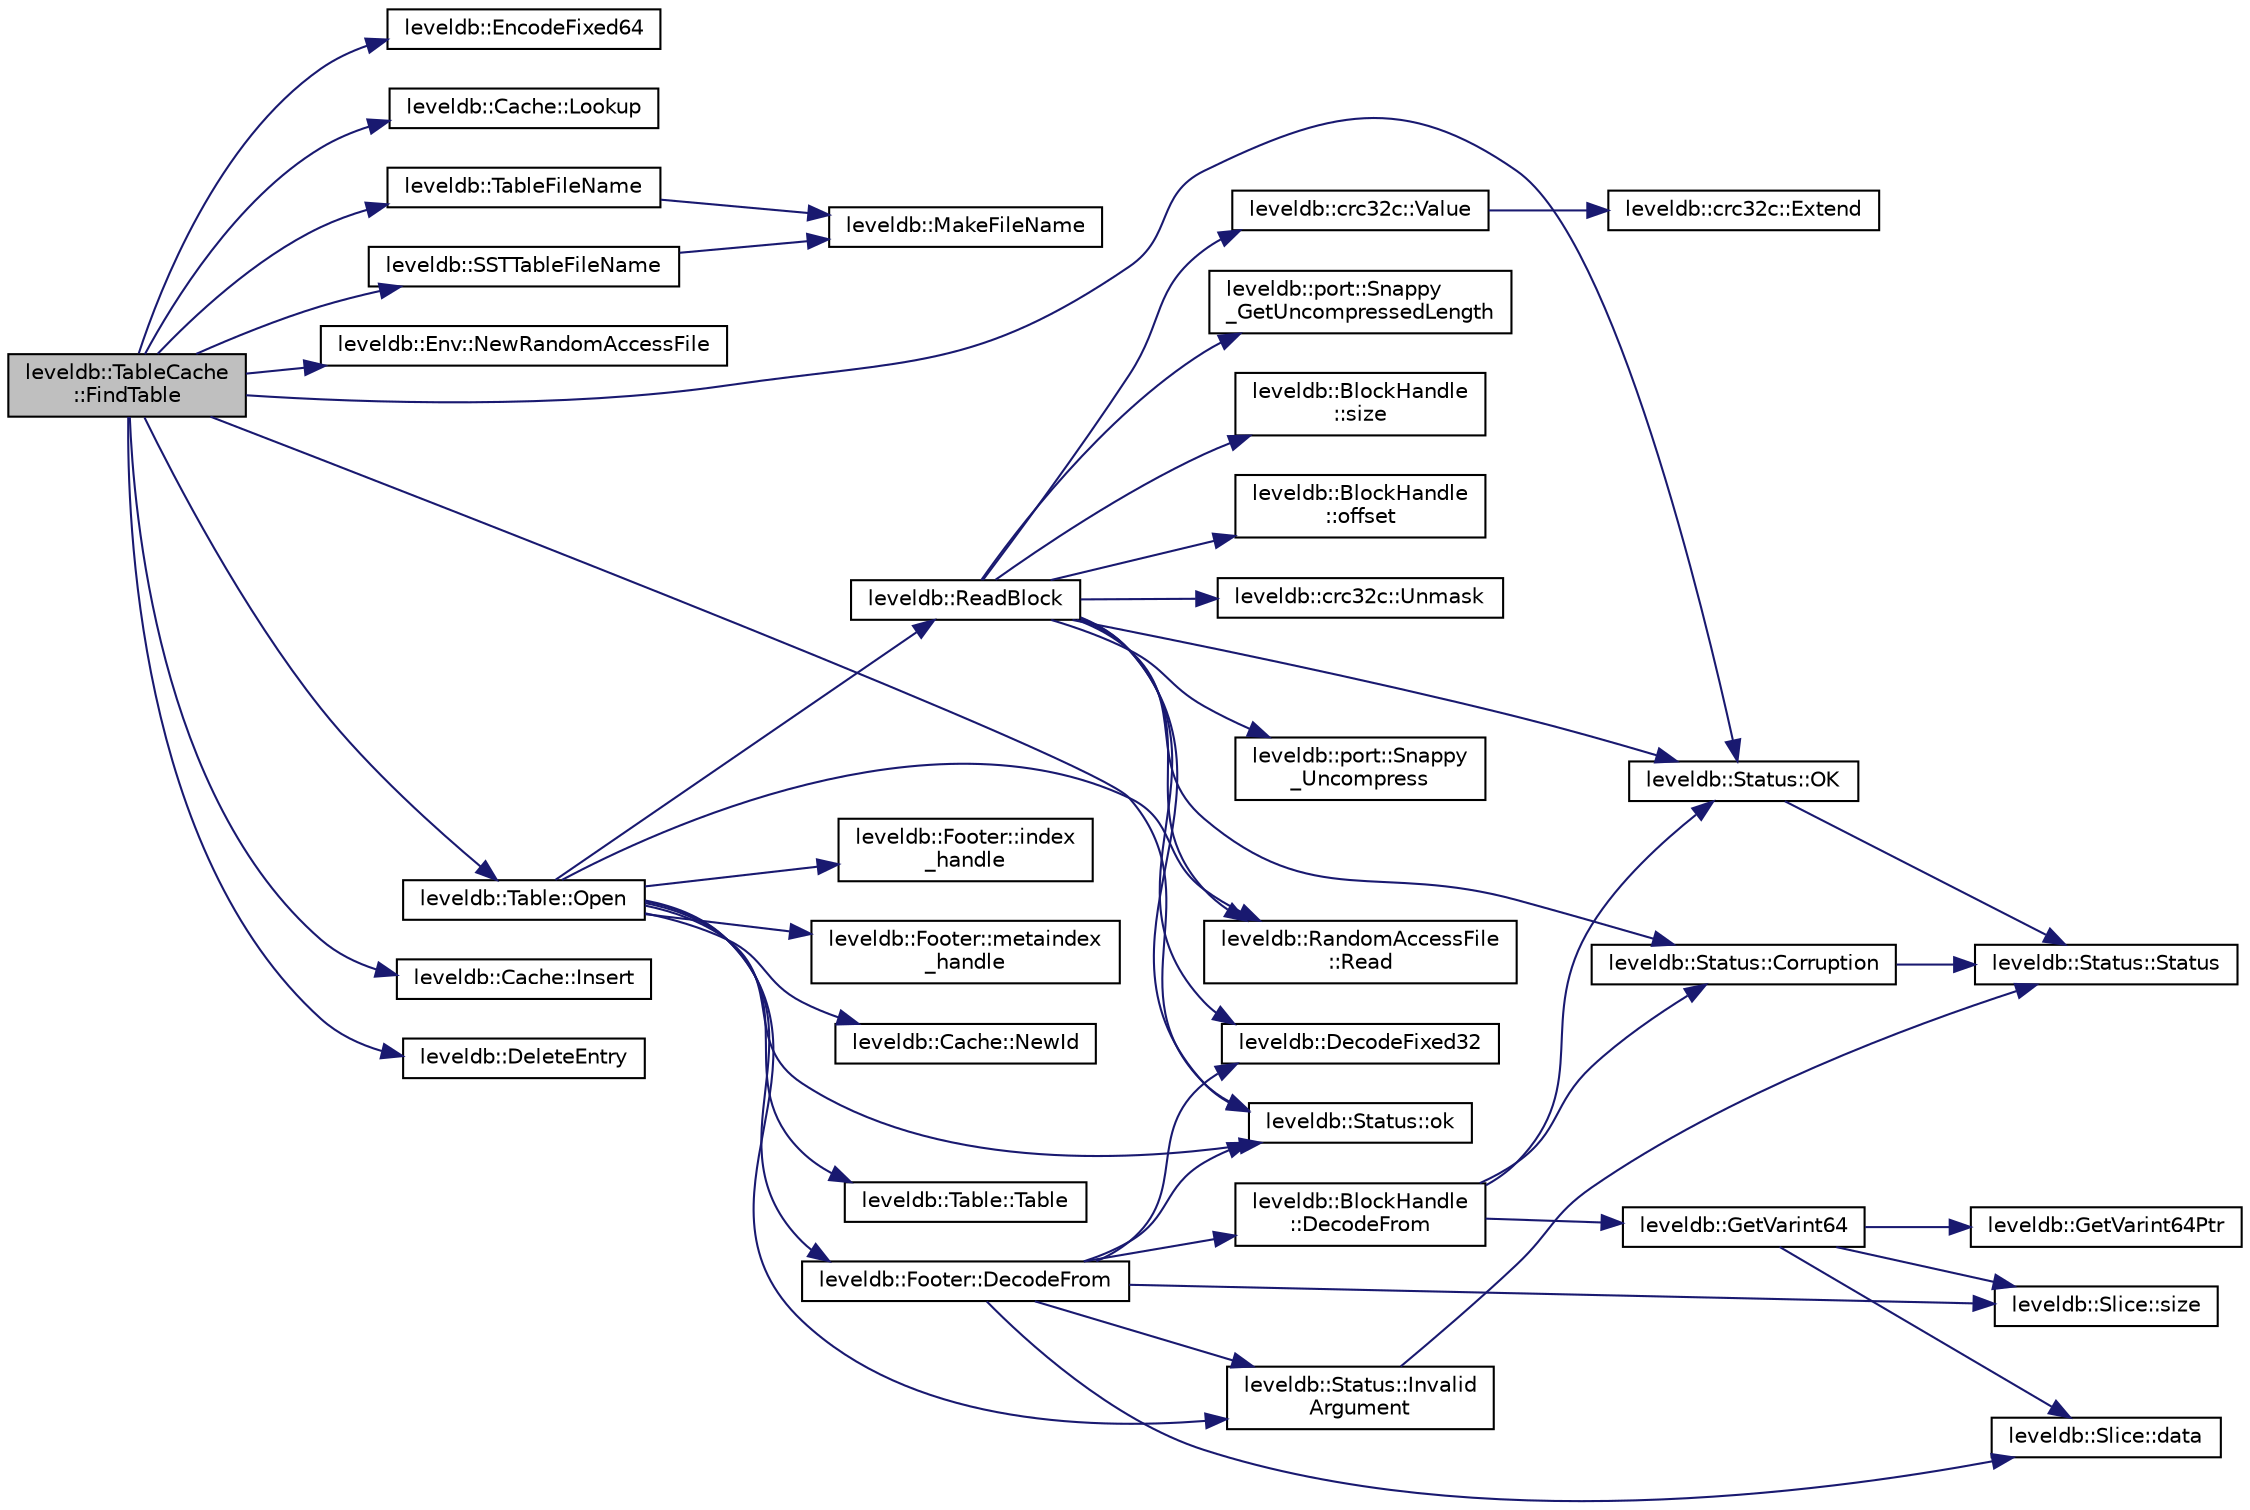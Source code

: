 digraph "leveldb::TableCache::FindTable"
{
  edge [fontname="Helvetica",fontsize="10",labelfontname="Helvetica",labelfontsize="10"];
  node [fontname="Helvetica",fontsize="10",shape=record];
  rankdir="LR";
  Node1 [label="leveldb::TableCache\l::FindTable",height=0.2,width=0.4,color="black", fillcolor="grey75", style="filled" fontcolor="black"];
  Node1 -> Node2 [color="midnightblue",fontsize="10",style="solid",fontname="Helvetica"];
  Node2 [label="leveldb::EncodeFixed64",height=0.2,width=0.4,color="black", fillcolor="white", style="filled",URL="$namespaceleveldb.html#a725a2c0ebf763116b4ca3fb78564ff70"];
  Node1 -> Node3 [color="midnightblue",fontsize="10",style="solid",fontname="Helvetica"];
  Node3 [label="leveldb::Cache::Lookup",height=0.2,width=0.4,color="black", fillcolor="white", style="filled",URL="$classleveldb_1_1_cache.html#af90785205182a25cf741dc13a48d76cb"];
  Node1 -> Node4 [color="midnightblue",fontsize="10",style="solid",fontname="Helvetica"];
  Node4 [label="leveldb::TableFileName",height=0.2,width=0.4,color="black", fillcolor="white", style="filled",URL="$namespaceleveldb.html#ac9107e52d0ead114d749dc4b06dfd3ec"];
  Node4 -> Node5 [color="midnightblue",fontsize="10",style="solid",fontname="Helvetica"];
  Node5 [label="leveldb::MakeFileName",height=0.2,width=0.4,color="black", fillcolor="white", style="filled",URL="$namespaceleveldb.html#a96df2d1ac438f65a90ba02abdb8eed3b"];
  Node1 -> Node6 [color="midnightblue",fontsize="10",style="solid",fontname="Helvetica"];
  Node6 [label="leveldb::Env::NewRandomAccessFile",height=0.2,width=0.4,color="black", fillcolor="white", style="filled",URL="$classleveldb_1_1_env.html#a1df3e0bb2d47ee914448df9bb9ca0734"];
  Node1 -> Node7 [color="midnightblue",fontsize="10",style="solid",fontname="Helvetica"];
  Node7 [label="leveldb::Status::ok",height=0.2,width=0.4,color="black", fillcolor="white", style="filled",URL="$classleveldb_1_1_status.html#ab31e89a858c766716e3dc952be857c65"];
  Node1 -> Node8 [color="midnightblue",fontsize="10",style="solid",fontname="Helvetica"];
  Node8 [label="leveldb::SSTTableFileName",height=0.2,width=0.4,color="black", fillcolor="white", style="filled",URL="$namespaceleveldb.html#aa3f12c506ffc9bf556b6cc2185313c1a"];
  Node8 -> Node5 [color="midnightblue",fontsize="10",style="solid",fontname="Helvetica"];
  Node1 -> Node9 [color="midnightblue",fontsize="10",style="solid",fontname="Helvetica"];
  Node9 [label="leveldb::Status::OK",height=0.2,width=0.4,color="black", fillcolor="white", style="filled",URL="$classleveldb_1_1_status.html#a8e3720d233281c874a53c17e081f51b3"];
  Node9 -> Node10 [color="midnightblue",fontsize="10",style="solid",fontname="Helvetica"];
  Node10 [label="leveldb::Status::Status",height=0.2,width=0.4,color="black", fillcolor="white", style="filled",URL="$classleveldb_1_1_status.html#a941ec793179e81df3032a612cfe5039f"];
  Node1 -> Node11 [color="midnightblue",fontsize="10",style="solid",fontname="Helvetica"];
  Node11 [label="leveldb::Table::Open",height=0.2,width=0.4,color="black", fillcolor="white", style="filled",URL="$classleveldb_1_1_table.html#aa25d0e074ab4de46e583522a8c0e9582"];
  Node11 -> Node12 [color="midnightblue",fontsize="10",style="solid",fontname="Helvetica"];
  Node12 [label="leveldb::Status::Invalid\lArgument",height=0.2,width=0.4,color="black", fillcolor="white", style="filled",URL="$classleveldb_1_1_status.html#aefef9f88d0a6ca6d34bd9dec1670309e"];
  Node12 -> Node10 [color="midnightblue",fontsize="10",style="solid",fontname="Helvetica"];
  Node11 -> Node13 [color="midnightblue",fontsize="10",style="solid",fontname="Helvetica"];
  Node13 [label="leveldb::RandomAccessFile\l::Read",height=0.2,width=0.4,color="black", fillcolor="white", style="filled",URL="$classleveldb_1_1_random_access_file.html#a1a09fadcec904d9791a968acabca98d0"];
  Node11 -> Node7 [color="midnightblue",fontsize="10",style="solid",fontname="Helvetica"];
  Node11 -> Node14 [color="midnightblue",fontsize="10",style="solid",fontname="Helvetica"];
  Node14 [label="leveldb::Footer::DecodeFrom",height=0.2,width=0.4,color="black", fillcolor="white", style="filled",URL="$classleveldb_1_1_footer.html#a3cbcb311694e4cf410358f97d53d94e3"];
  Node14 -> Node15 [color="midnightblue",fontsize="10",style="solid",fontname="Helvetica"];
  Node15 [label="leveldb::Slice::data",height=0.2,width=0.4,color="black", fillcolor="white", style="filled",URL="$classleveldb_1_1_slice.html#aa64861043d9deee6889461bf0593cf73"];
  Node14 -> Node16 [color="midnightblue",fontsize="10",style="solid",fontname="Helvetica"];
  Node16 [label="leveldb::DecodeFixed32",height=0.2,width=0.4,color="black", fillcolor="white", style="filled",URL="$namespaceleveldb.html#adae574304f9d1ed3e95742167cd449a9"];
  Node14 -> Node12 [color="midnightblue",fontsize="10",style="solid",fontname="Helvetica"];
  Node14 -> Node17 [color="midnightblue",fontsize="10",style="solid",fontname="Helvetica"];
  Node17 [label="leveldb::BlockHandle\l::DecodeFrom",height=0.2,width=0.4,color="black", fillcolor="white", style="filled",URL="$classleveldb_1_1_block_handle.html#a1660fd202984d8d5bfa4bed6c5613621"];
  Node17 -> Node18 [color="midnightblue",fontsize="10",style="solid",fontname="Helvetica"];
  Node18 [label="leveldb::GetVarint64",height=0.2,width=0.4,color="black", fillcolor="white", style="filled",URL="$namespaceleveldb.html#aeb35486038249293e9b823f97dd9df0c"];
  Node18 -> Node15 [color="midnightblue",fontsize="10",style="solid",fontname="Helvetica"];
  Node18 -> Node19 [color="midnightblue",fontsize="10",style="solid",fontname="Helvetica"];
  Node19 [label="leveldb::Slice::size",height=0.2,width=0.4,color="black", fillcolor="white", style="filled",URL="$classleveldb_1_1_slice.html#a947d3173f04f8a30553e89046daf91d5"];
  Node18 -> Node20 [color="midnightblue",fontsize="10",style="solid",fontname="Helvetica"];
  Node20 [label="leveldb::GetVarint64Ptr",height=0.2,width=0.4,color="black", fillcolor="white", style="filled",URL="$namespaceleveldb.html#ad4e90442ce919c86fb769bf138670d75"];
  Node17 -> Node9 [color="midnightblue",fontsize="10",style="solid",fontname="Helvetica"];
  Node17 -> Node21 [color="midnightblue",fontsize="10",style="solid",fontname="Helvetica"];
  Node21 [label="leveldb::Status::Corruption",height=0.2,width=0.4,color="black", fillcolor="white", style="filled",URL="$classleveldb_1_1_status.html#a755b1ee5b0029cf9ea1128f1cdff5855"];
  Node21 -> Node10 [color="midnightblue",fontsize="10",style="solid",fontname="Helvetica"];
  Node14 -> Node7 [color="midnightblue",fontsize="10",style="solid",fontname="Helvetica"];
  Node14 -> Node19 [color="midnightblue",fontsize="10",style="solid",fontname="Helvetica"];
  Node11 -> Node22 [color="midnightblue",fontsize="10",style="solid",fontname="Helvetica"];
  Node22 [label="leveldb::ReadBlock",height=0.2,width=0.4,color="black", fillcolor="white", style="filled",URL="$namespaceleveldb.html#a63198fc7656081fd62695dade629790b"];
  Node22 -> Node23 [color="midnightblue",fontsize="10",style="solid",fontname="Helvetica"];
  Node23 [label="leveldb::BlockHandle\l::size",height=0.2,width=0.4,color="black", fillcolor="white", style="filled",URL="$classleveldb_1_1_block_handle.html#a44931c9086cb3c30f767c751c3a7daec"];
  Node22 -> Node13 [color="midnightblue",fontsize="10",style="solid",fontname="Helvetica"];
  Node22 -> Node24 [color="midnightblue",fontsize="10",style="solid",fontname="Helvetica"];
  Node24 [label="leveldb::BlockHandle\l::offset",height=0.2,width=0.4,color="black", fillcolor="white", style="filled",URL="$classleveldb_1_1_block_handle.html#a31071c24f77e52a3bfc3a228f9f6c133"];
  Node22 -> Node7 [color="midnightblue",fontsize="10",style="solid",fontname="Helvetica"];
  Node22 -> Node21 [color="midnightblue",fontsize="10",style="solid",fontname="Helvetica"];
  Node22 -> Node25 [color="midnightblue",fontsize="10",style="solid",fontname="Helvetica"];
  Node25 [label="leveldb::crc32c::Unmask",height=0.2,width=0.4,color="black", fillcolor="white", style="filled",URL="$namespaceleveldb_1_1crc32c.html#aef7889069ea26dd145509fff4c4e6b66"];
  Node22 -> Node16 [color="midnightblue",fontsize="10",style="solid",fontname="Helvetica"];
  Node22 -> Node26 [color="midnightblue",fontsize="10",style="solid",fontname="Helvetica"];
  Node26 [label="leveldb::crc32c::Value",height=0.2,width=0.4,color="black", fillcolor="white", style="filled",URL="$namespaceleveldb_1_1crc32c.html#ac004d1e3d8c75b033c162e5ae0a5cc2c"];
  Node26 -> Node27 [color="midnightblue",fontsize="10",style="solid",fontname="Helvetica"];
  Node27 [label="leveldb::crc32c::Extend",height=0.2,width=0.4,color="black", fillcolor="white", style="filled",URL="$namespaceleveldb_1_1crc32c.html#ac42fd0618afe635356d722fd29f5ff10"];
  Node22 -> Node28 [color="midnightblue",fontsize="10",style="solid",fontname="Helvetica"];
  Node28 [label="leveldb::port::Snappy\l_GetUncompressedLength",height=0.2,width=0.4,color="black", fillcolor="white", style="filled",URL="$namespaceleveldb_1_1port.html#aad536a786dfc1df63d14c6b74178a73b"];
  Node22 -> Node29 [color="midnightblue",fontsize="10",style="solid",fontname="Helvetica"];
  Node29 [label="leveldb::port::Snappy\l_Uncompress",height=0.2,width=0.4,color="black", fillcolor="white", style="filled",URL="$namespaceleveldb_1_1port.html#ab6f0c4381b00450e06d3000a8cb48a55"];
  Node22 -> Node9 [color="midnightblue",fontsize="10",style="solid",fontname="Helvetica"];
  Node11 -> Node30 [color="midnightblue",fontsize="10",style="solid",fontname="Helvetica"];
  Node30 [label="leveldb::Footer::index\l_handle",height=0.2,width=0.4,color="black", fillcolor="white", style="filled",URL="$classleveldb_1_1_footer.html#aae1a72a668da9eae3fa2f6620e3ea559"];
  Node11 -> Node31 [color="midnightblue",fontsize="10",style="solid",fontname="Helvetica"];
  Node31 [label="leveldb::Footer::metaindex\l_handle",height=0.2,width=0.4,color="black", fillcolor="white", style="filled",URL="$classleveldb_1_1_footer.html#a44f2334ed064f7045d76b898f5fadb6a"];
  Node11 -> Node32 [color="midnightblue",fontsize="10",style="solid",fontname="Helvetica"];
  Node32 [label="leveldb::Cache::NewId",height=0.2,width=0.4,color="black", fillcolor="white", style="filled",URL="$classleveldb_1_1_cache.html#ae2d79bfe747fc6c165c77398cc31e125"];
  Node11 -> Node33 [color="midnightblue",fontsize="10",style="solid",fontname="Helvetica"];
  Node33 [label="leveldb::Table::Table",height=0.2,width=0.4,color="black", fillcolor="white", style="filled",URL="$classleveldb_1_1_table.html#a145d0ed70dfb8cb92956bb554db222e5"];
  Node1 -> Node34 [color="midnightblue",fontsize="10",style="solid",fontname="Helvetica"];
  Node34 [label="leveldb::Cache::Insert",height=0.2,width=0.4,color="black", fillcolor="white", style="filled",URL="$classleveldb_1_1_cache.html#af0b55b7fa0e64184fa62e0dbe9ba9eae"];
  Node1 -> Node35 [color="midnightblue",fontsize="10",style="solid",fontname="Helvetica"];
  Node35 [label="leveldb::DeleteEntry",height=0.2,width=0.4,color="black", fillcolor="white", style="filled",URL="$namespaceleveldb.html#ae1152d734df7c3bdf050111f0049cd7c"];
}
